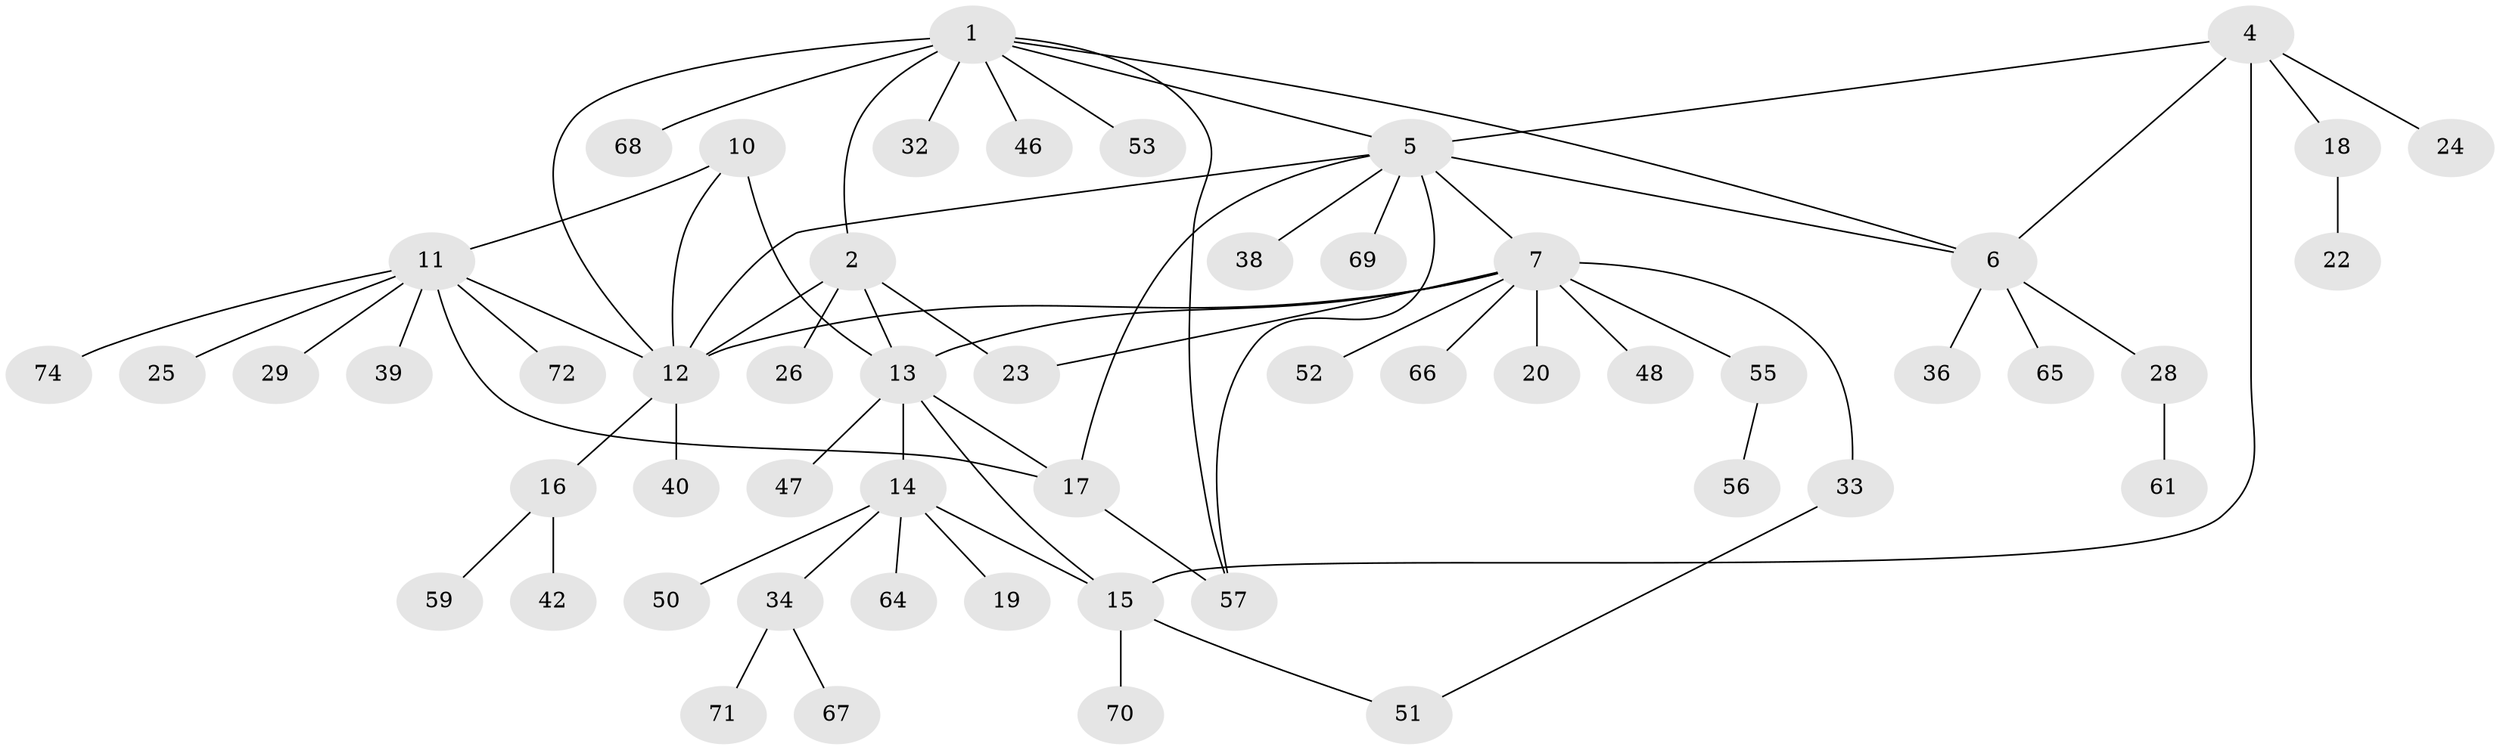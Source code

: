 // original degree distribution, {5: 0.02702702702702703, 7: 0.05405405405405406, 6: 0.06756756756756757, 3: 0.06756756756756757, 8: 0.02702702702702703, 9: 0.013513513513513514, 4: 0.04054054054054054, 1: 0.5675675675675675, 2: 0.13513513513513514}
// Generated by graph-tools (version 1.1) at 2025/11/02/27/25 16:11:30]
// undirected, 54 vertices, 69 edges
graph export_dot {
graph [start="1"]
  node [color=gray90,style=filled];
  1 [super="+3"];
  2 [super="+21"];
  4 [super="+49"];
  5 [super="+8"];
  6 [super="+27"];
  7 [super="+9"];
  10;
  11 [super="+44"];
  12 [super="+60"];
  13 [super="+31"];
  14 [super="+58"];
  15 [super="+30"];
  16 [super="+41"];
  17;
  18 [super="+54"];
  19;
  20;
  22;
  23;
  24;
  25;
  26;
  28 [super="+35"];
  29;
  32;
  33 [super="+43"];
  34 [super="+37"];
  36;
  38 [super="+45"];
  39;
  40 [super="+63"];
  42;
  46;
  47;
  48 [super="+73"];
  50;
  51;
  52;
  53;
  55;
  56;
  57 [super="+62"];
  59;
  61;
  64;
  65;
  66;
  67;
  68;
  69;
  70;
  71;
  72;
  74;
  1 -- 2 [weight=2];
  1 -- 6;
  1 -- 12;
  1 -- 68;
  1 -- 32;
  1 -- 53;
  1 -- 57;
  1 -- 46;
  1 -- 5;
  2 -- 13;
  2 -- 23;
  2 -- 26;
  2 -- 12;
  4 -- 5;
  4 -- 6;
  4 -- 15;
  4 -- 18;
  4 -- 24;
  5 -- 6;
  5 -- 12;
  5 -- 17;
  5 -- 69;
  5 -- 38;
  5 -- 7 [weight=2];
  5 -- 57;
  6 -- 28;
  6 -- 36;
  6 -- 65;
  7 -- 12;
  7 -- 20;
  7 -- 48;
  7 -- 66;
  7 -- 33;
  7 -- 52;
  7 -- 23;
  7 -- 55;
  7 -- 13;
  10 -- 11;
  10 -- 12;
  10 -- 13;
  11 -- 12;
  11 -- 25;
  11 -- 29;
  11 -- 39;
  11 -- 72;
  11 -- 74;
  11 -- 17;
  12 -- 16;
  12 -- 40;
  13 -- 14;
  13 -- 15;
  13 -- 17;
  13 -- 47;
  14 -- 15;
  14 -- 19;
  14 -- 34;
  14 -- 50;
  14 -- 64;
  15 -- 51;
  15 -- 70;
  16 -- 42;
  16 -- 59;
  17 -- 57;
  18 -- 22;
  28 -- 61;
  33 -- 51;
  34 -- 67;
  34 -- 71;
  55 -- 56;
}
